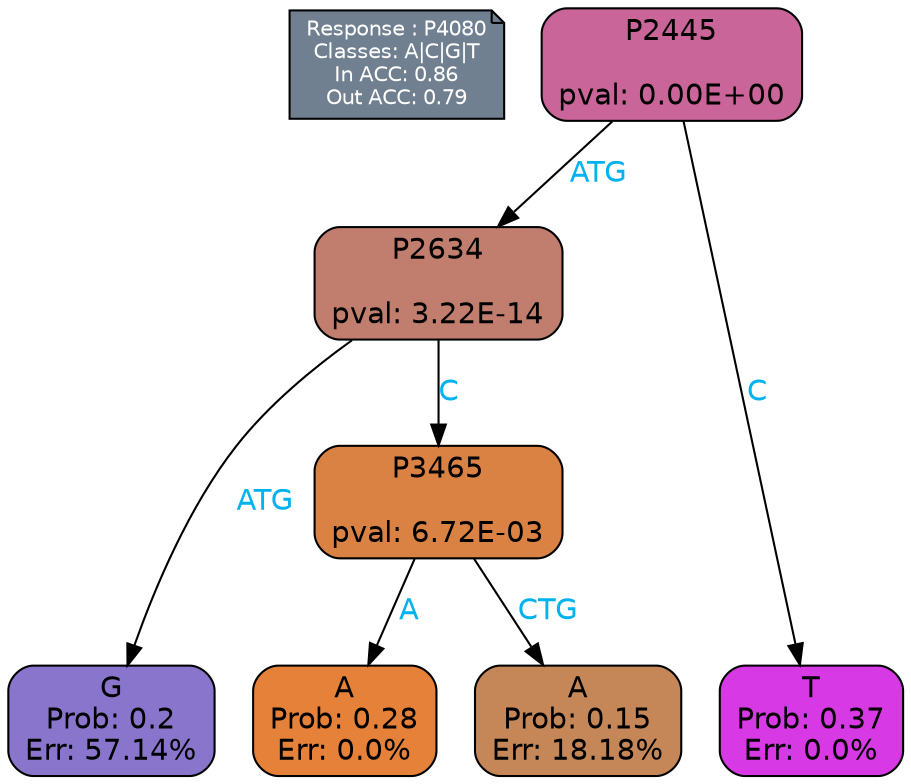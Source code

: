 digraph Tree {
node [shape=box, style="filled, rounded", color="black", fontname=helvetica] ;
graph [ranksep=equally, splines=polylines, bgcolor=transparent, dpi=600] ;
edge [fontname=helvetica] ;
LEGEND [label="Response : P4080
Classes: A|C|G|T
In ACC: 0.86
Out ACC: 0.79
",shape=note,align=left,style=filled,fillcolor="slategray",fontcolor="white",fontsize=10];1 [label="P2445

pval: 0.00E+00", fillcolor="#c96599"] ;
2 [label="P2634

pval: 3.22E-14", fillcolor="#c17e6e"] ;
3 [label="G
Prob: 0.2
Err: 57.14%", fillcolor="#8a75cc"] ;
4 [label="P3465

pval: 6.72E-03", fillcolor="#d98244"] ;
5 [label="A
Prob: 0.28
Err: 0.0%", fillcolor="#e58139"] ;
6 [label="A
Prob: 0.15
Err: 18.18%", fillcolor="#c58658"] ;
7 [label="T
Prob: 0.37
Err: 0.0%", fillcolor="#d739e5"] ;
1 -> 2 [label="ATG",fontcolor=deepskyblue2] ;
1 -> 7 [label="C",fontcolor=deepskyblue2] ;
2 -> 3 [label="ATG",fontcolor=deepskyblue2] ;
2 -> 4 [label="C",fontcolor=deepskyblue2] ;
4 -> 5 [label="A",fontcolor=deepskyblue2] ;
4 -> 6 [label="CTG",fontcolor=deepskyblue2] ;
{rank = same; 3;5;6;7;}{rank = same; LEGEND;1;}}